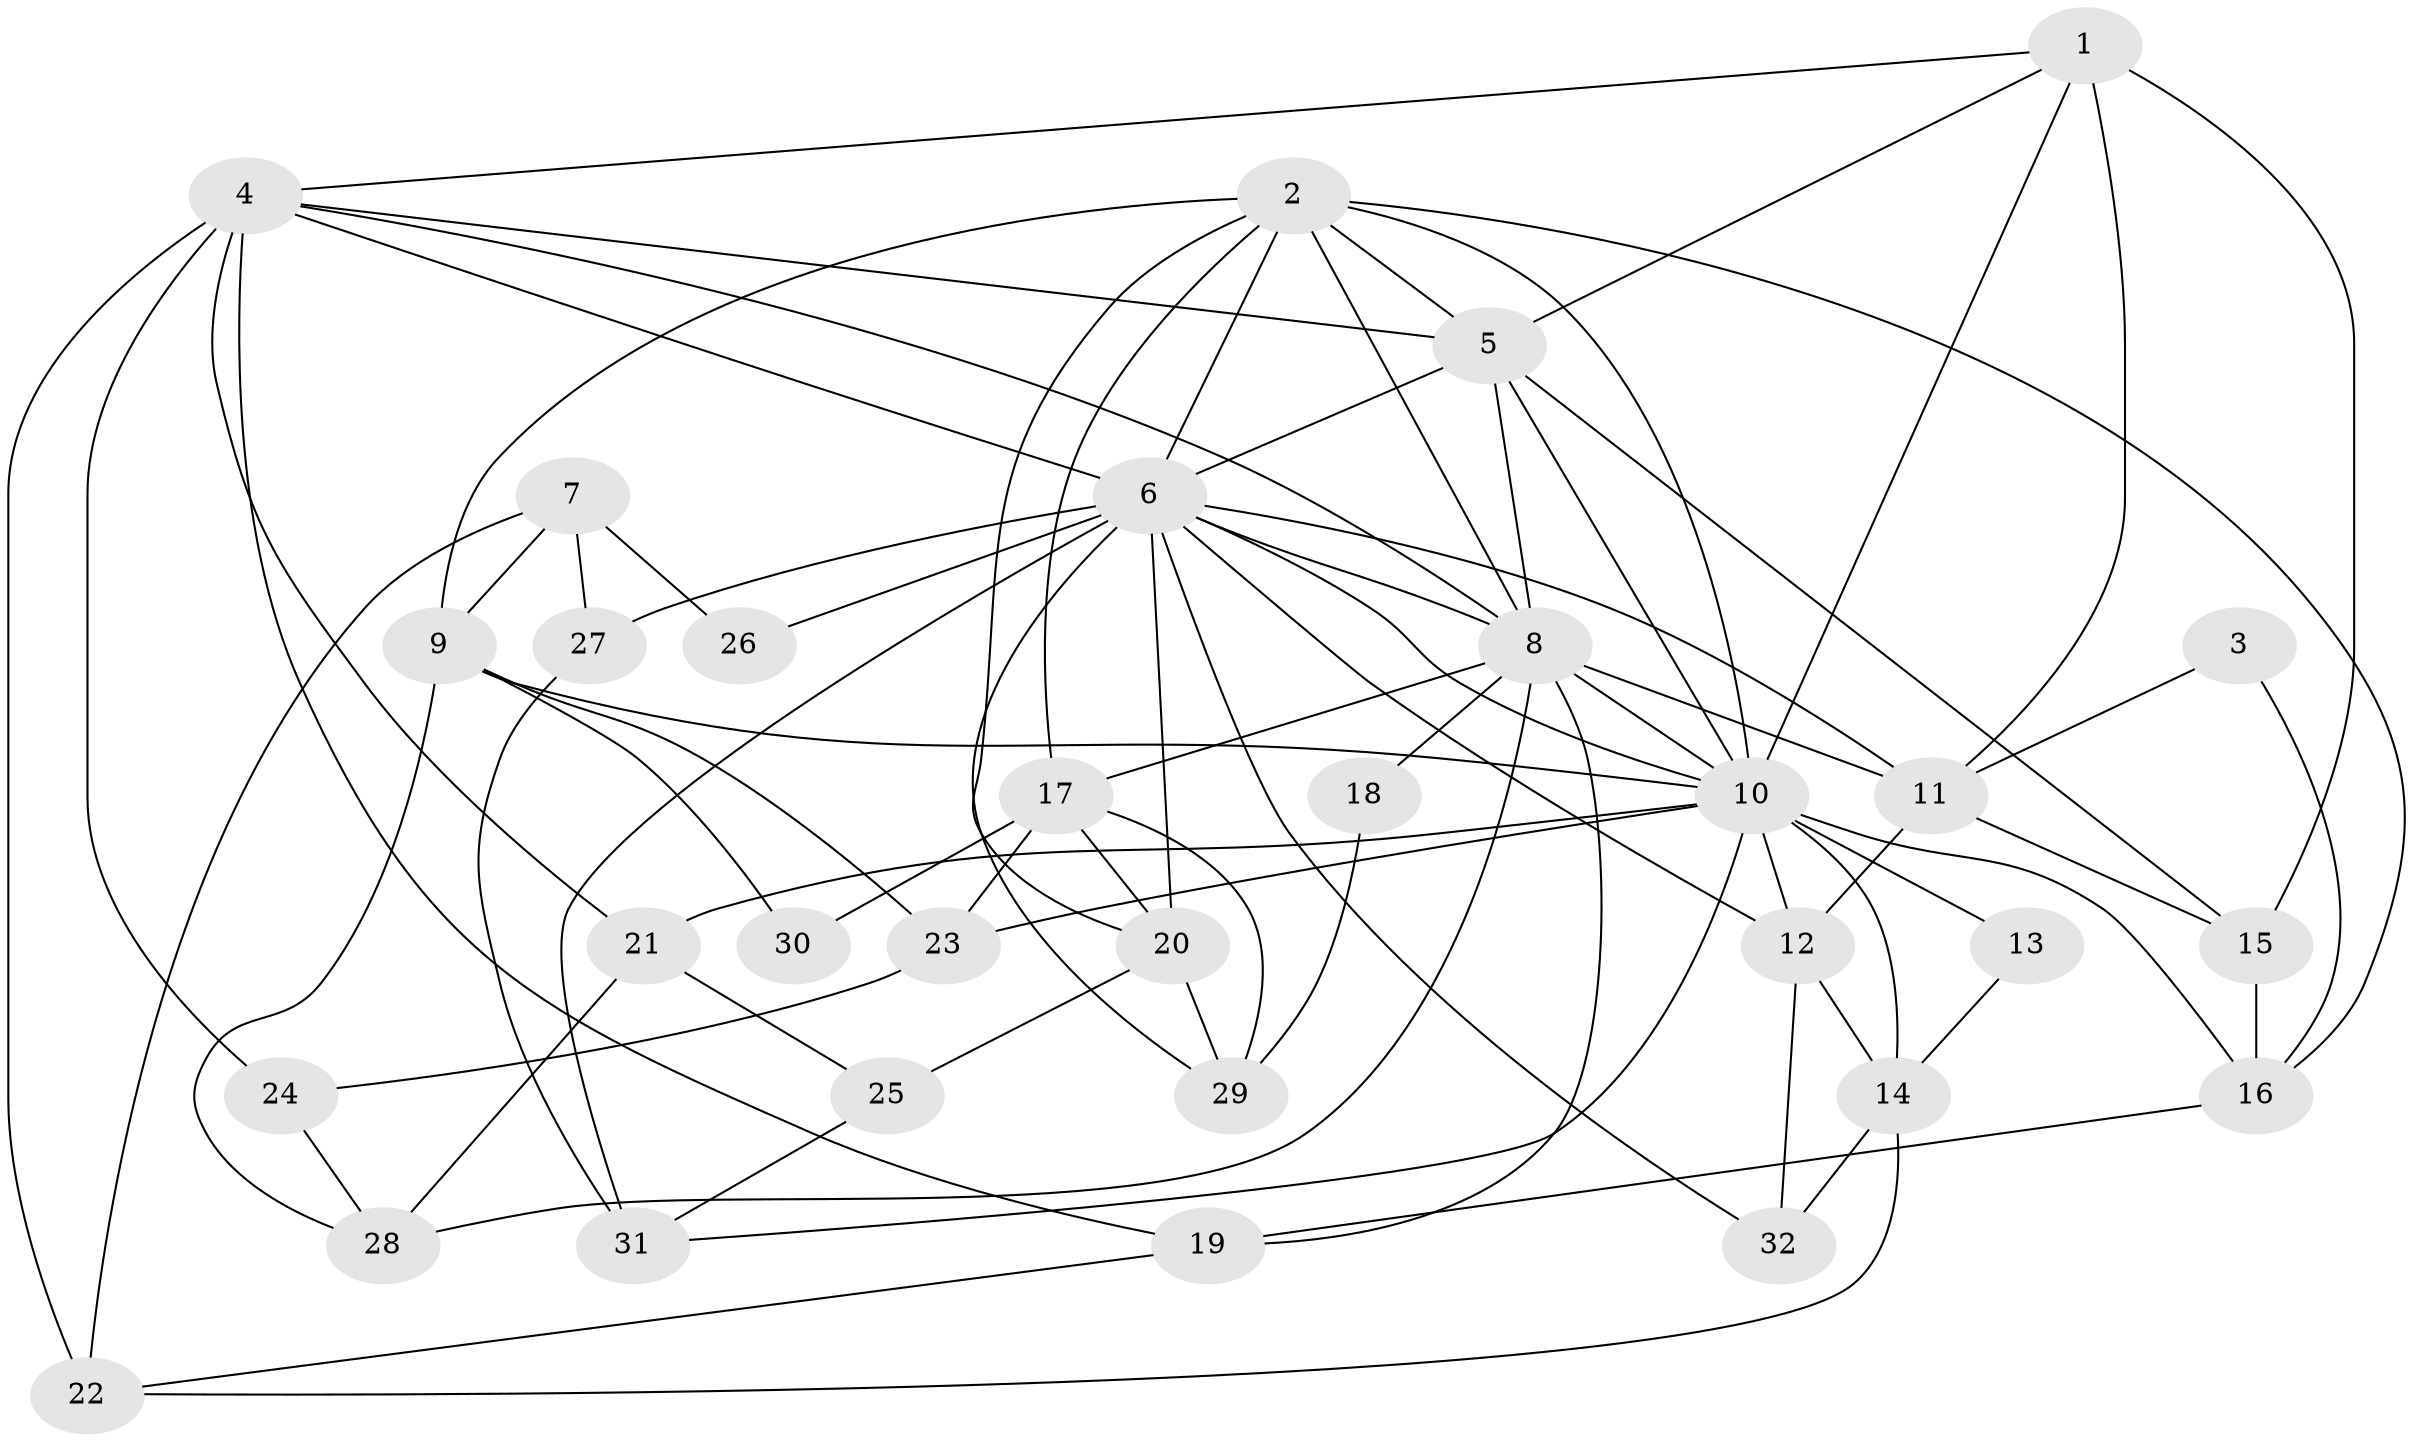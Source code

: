 // original degree distribution, {4: 0.30158730158730157, 5: 0.20634920634920634, 2: 0.12698412698412698, 6: 0.1111111111111111, 3: 0.23809523809523808, 8: 0.015873015873015872}
// Generated by graph-tools (version 1.1) at 2025/50/03/04/25 22:50:55]
// undirected, 32 vertices, 80 edges
graph export_dot {
  node [color=gray90,style=filled];
  1;
  2;
  3;
  4;
  5;
  6;
  7;
  8;
  9;
  10;
  11;
  12;
  13;
  14;
  15;
  16;
  17;
  18;
  19;
  20;
  21;
  22;
  23;
  24;
  25;
  26;
  27;
  28;
  29;
  30;
  31;
  32;
  1 -- 4 [weight=1.0];
  1 -- 5 [weight=1.0];
  1 -- 10 [weight=1.0];
  1 -- 11 [weight=1.0];
  1 -- 15 [weight=2.0];
  2 -- 5 [weight=1.0];
  2 -- 6 [weight=1.0];
  2 -- 8 [weight=2.0];
  2 -- 9 [weight=2.0];
  2 -- 10 [weight=1.0];
  2 -- 16 [weight=1.0];
  2 -- 17 [weight=1.0];
  2 -- 20 [weight=1.0];
  3 -- 11 [weight=1.0];
  3 -- 16 [weight=1.0];
  4 -- 5 [weight=1.0];
  4 -- 6 [weight=1.0];
  4 -- 8 [weight=1.0];
  4 -- 19 [weight=1.0];
  4 -- 21 [weight=1.0];
  4 -- 22 [weight=2.0];
  4 -- 24 [weight=1.0];
  5 -- 6 [weight=2.0];
  5 -- 8 [weight=1.0];
  5 -- 10 [weight=1.0];
  5 -- 15 [weight=1.0];
  6 -- 8 [weight=1.0];
  6 -- 10 [weight=1.0];
  6 -- 11 [weight=1.0];
  6 -- 12 [weight=1.0];
  6 -- 20 [weight=1.0];
  6 -- 26 [weight=1.0];
  6 -- 27 [weight=1.0];
  6 -- 29 [weight=1.0];
  6 -- 31 [weight=2.0];
  6 -- 32 [weight=1.0];
  7 -- 9 [weight=1.0];
  7 -- 22 [weight=1.0];
  7 -- 26 [weight=1.0];
  7 -- 27 [weight=1.0];
  8 -- 10 [weight=3.0];
  8 -- 11 [weight=1.0];
  8 -- 17 [weight=1.0];
  8 -- 18 [weight=1.0];
  8 -- 19 [weight=1.0];
  8 -- 28 [weight=1.0];
  9 -- 10 [weight=1.0];
  9 -- 23 [weight=1.0];
  9 -- 28 [weight=1.0];
  9 -- 30 [weight=1.0];
  10 -- 12 [weight=1.0];
  10 -- 13 [weight=1.0];
  10 -- 14 [weight=1.0];
  10 -- 16 [weight=1.0];
  10 -- 21 [weight=1.0];
  10 -- 23 [weight=1.0];
  10 -- 31 [weight=1.0];
  11 -- 12 [weight=1.0];
  11 -- 15 [weight=1.0];
  12 -- 14 [weight=1.0];
  12 -- 32 [weight=1.0];
  13 -- 14 [weight=1.0];
  14 -- 22 [weight=1.0];
  14 -- 32 [weight=1.0];
  15 -- 16 [weight=1.0];
  16 -- 19 [weight=1.0];
  17 -- 20 [weight=1.0];
  17 -- 23 [weight=1.0];
  17 -- 29 [weight=1.0];
  17 -- 30 [weight=1.0];
  18 -- 29 [weight=1.0];
  19 -- 22 [weight=1.0];
  20 -- 25 [weight=2.0];
  20 -- 29 [weight=1.0];
  21 -- 25 [weight=1.0];
  21 -- 28 [weight=1.0];
  23 -- 24 [weight=1.0];
  24 -- 28 [weight=1.0];
  25 -- 31 [weight=1.0];
  27 -- 31 [weight=1.0];
}
